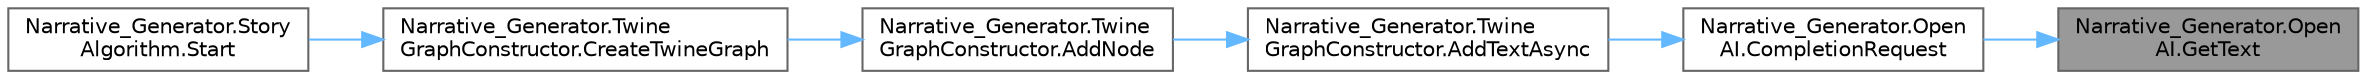 digraph "Narrative_Generator.OpenAI.GetText"
{
 // LATEX_PDF_SIZE
  bgcolor="transparent";
  edge [fontname=Helvetica,fontsize=10,labelfontname=Helvetica,labelfontsize=10];
  node [fontname=Helvetica,fontsize=10,shape=box,height=0.2,width=0.4];
  rankdir="RL";
  Node1 [label="Narrative_Generator.Open\lAI.GetText",height=0.2,width=0.4,color="gray40", fillcolor="grey60", style="filled", fontcolor="black",tooltip="A method that separates the generated text completion from the general response body,..."];
  Node1 -> Node2 [dir="back",color="steelblue1",style="solid"];
  Node2 [label="Narrative_Generator.Open\lAI.CompletionRequest",height=0.2,width=0.4,color="grey40", fillcolor="white", style="filled",URL="$class_narrative___generator_1_1_open_a_i.html#abcde31321766edc4c5f32b310b64898e",tooltip="A method that configures and creates a request to OpenAI to create a text completion."];
  Node2 -> Node3 [dir="back",color="steelblue1",style="solid"];
  Node3 [label="Narrative_Generator.Twine\lGraphConstructor.AddTextAsync",height=0.2,width=0.4,color="grey40", fillcolor="white", style="filled",URL="$class_narrative___generator_1_1_twine_graph_constructor.html#ac019df0c7098a0919f5401e0c9490147",tooltip="Method for creating a description of the reached node."];
  Node3 -> Node4 [dir="back",color="steelblue1",style="solid"];
  Node4 [label="Narrative_Generator.Twine\lGraphConstructor.AddNode",height=0.2,width=0.4,color="grey40", fillcolor="white", style="filled",URL="$class_narrative___generator_1_1_twine_graph_constructor.html#a11d69d897952a7af20c3c8bd7831c937",tooltip="A method that creates text for an individual node."];
  Node4 -> Node5 [dir="back",color="steelblue1",style="solid"];
  Node5 [label="Narrative_Generator.Twine\lGraphConstructor.CreateTwineGraph",height=0.2,width=0.4,color="grey40", fillcolor="white", style="filled",URL="$class_narrative___generator_1_1_twine_graph_constructor.html#a791e9c39f029bb3cafd20ad6ceae1b74",tooltip="A method for converting a story graph into an interactive story for Twine."];
  Node5 -> Node6 [dir="back",color="steelblue1",style="solid"];
  Node6 [label="Narrative_Generator.Story\lAlgorithm.Start",height=0.2,width=0.4,color="grey40", fillcolor="white", style="filled",URL="$class_narrative___generator_1_1_story_algorithm.html#a5adcd998433cb838e814c1eb81ea753d",tooltip="Method is an entry point that controls the operation of the algorithm (the sequence of launching othe..."];
}
